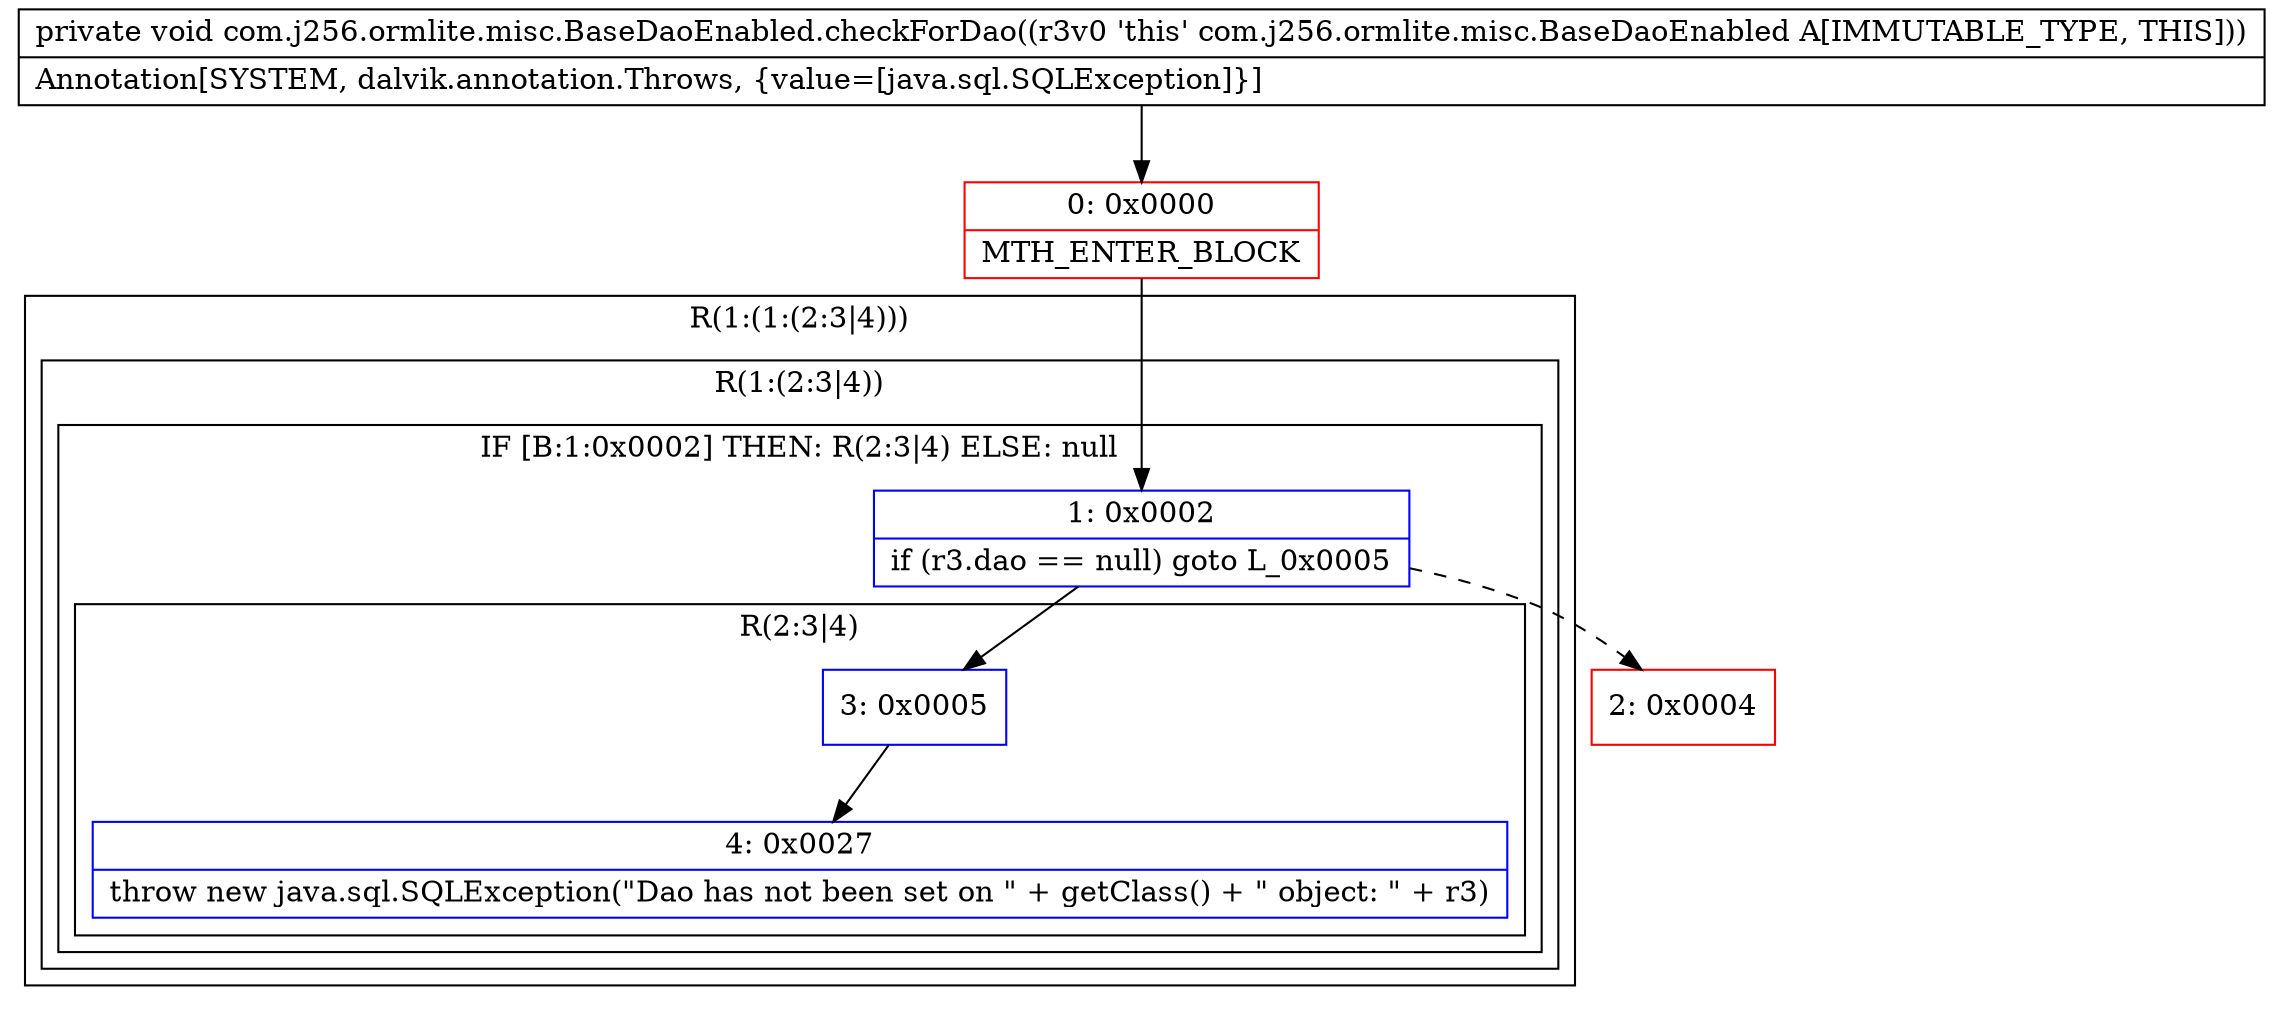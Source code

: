 digraph "CFG forcom.j256.ormlite.misc.BaseDaoEnabled.checkForDao()V" {
subgraph cluster_Region_191440785 {
label = "R(1:(1:(2:3|4)))";
node [shape=record,color=blue];
subgraph cluster_Region_1235242523 {
label = "R(1:(2:3|4))";
node [shape=record,color=blue];
subgraph cluster_IfRegion_1598208783 {
label = "IF [B:1:0x0002] THEN: R(2:3|4) ELSE: null";
node [shape=record,color=blue];
Node_1 [shape=record,label="{1\:\ 0x0002|if (r3.dao == null) goto L_0x0005\l}"];
subgraph cluster_Region_662475317 {
label = "R(2:3|4)";
node [shape=record,color=blue];
Node_3 [shape=record,label="{3\:\ 0x0005}"];
Node_4 [shape=record,label="{4\:\ 0x0027|throw new java.sql.SQLException(\"Dao has not been set on \" + getClass() + \" object: \" + r3)\l}"];
}
}
}
}
Node_0 [shape=record,color=red,label="{0\:\ 0x0000|MTH_ENTER_BLOCK\l}"];
Node_2 [shape=record,color=red,label="{2\:\ 0x0004}"];
MethodNode[shape=record,label="{private void com.j256.ormlite.misc.BaseDaoEnabled.checkForDao((r3v0 'this' com.j256.ormlite.misc.BaseDaoEnabled A[IMMUTABLE_TYPE, THIS]))  | Annotation[SYSTEM, dalvik.annotation.Throws, \{value=[java.sql.SQLException]\}]\l}"];
MethodNode -> Node_0;
Node_1 -> Node_2[style=dashed];
Node_1 -> Node_3;
Node_3 -> Node_4;
Node_0 -> Node_1;
}

